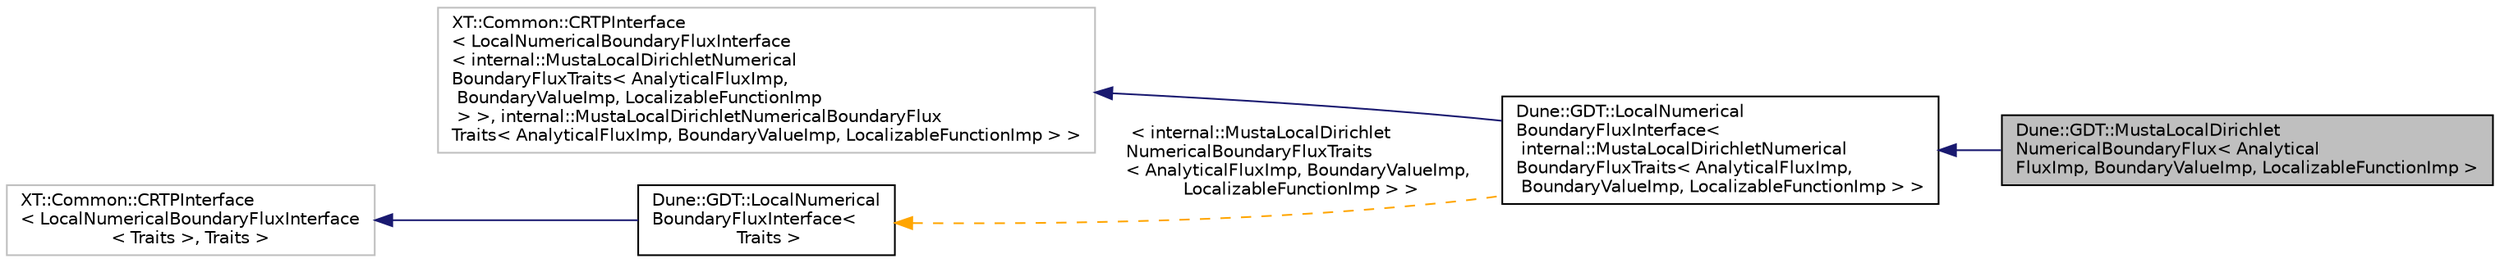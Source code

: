 digraph "Dune::GDT::MustaLocalDirichletNumericalBoundaryFlux&lt; AnalyticalFluxImp, BoundaryValueImp, LocalizableFunctionImp &gt;"
{
  edge [fontname="Helvetica",fontsize="10",labelfontname="Helvetica",labelfontsize="10"];
  node [fontname="Helvetica",fontsize="10",shape=record];
  rankdir="LR";
  Node0 [label="Dune::GDT::MustaLocalDirichlet\lNumericalBoundaryFlux\< Analytical\lFluxImp, BoundaryValueImp, LocalizableFunctionImp \>",height=0.2,width=0.4,color="black", fillcolor="grey75", style="filled", fontcolor="black"];
  Node1 -> Node0 [dir="back",color="midnightblue",fontsize="10",style="solid",fontname="Helvetica"];
  Node1 [label="Dune::GDT::LocalNumerical\lBoundaryFluxInterface\<\l internal::MustaLocalDirichletNumerical\lBoundaryFluxTraits\< AnalyticalFluxImp,\l BoundaryValueImp, LocalizableFunctionImp \> \>",height=0.2,width=0.4,color="black", fillcolor="white", style="filled",URL="$a01220.html"];
  Node2 -> Node1 [dir="back",color="midnightblue",fontsize="10",style="solid",fontname="Helvetica"];
  Node2 [label="XT::Common::CRTPInterface\l\< LocalNumericalBoundaryFluxInterface\l\< internal::MustaLocalDirichletNumerical\lBoundaryFluxTraits\< AnalyticalFluxImp,\l BoundaryValueImp, LocalizableFunctionImp\l \> \>, internal::MustaLocalDirichletNumericalBoundaryFlux\lTraits\< AnalyticalFluxImp, BoundaryValueImp, LocalizableFunctionImp \> \>",height=0.2,width=0.4,color="grey75", fillcolor="white", style="filled"];
  Node3 -> Node1 [dir="back",color="orange",fontsize="10",style="dashed",label=" \< internal::MustaLocalDirichlet\lNumericalBoundaryFluxTraits\l\< AnalyticalFluxImp, BoundaryValueImp,\l LocalizableFunctionImp \> \>" ,fontname="Helvetica"];
  Node3 [label="Dune::GDT::LocalNumerical\lBoundaryFluxInterface\<\l Traits \>",height=0.2,width=0.4,color="black", fillcolor="white", style="filled",URL="$a01220.html"];
  Node4 -> Node3 [dir="back",color="midnightblue",fontsize="10",style="solid",fontname="Helvetica"];
  Node4 [label="XT::Common::CRTPInterface\l\< LocalNumericalBoundaryFluxInterface\l\< Traits \>, Traits \>",height=0.2,width=0.4,color="grey75", fillcolor="white", style="filled"];
}
